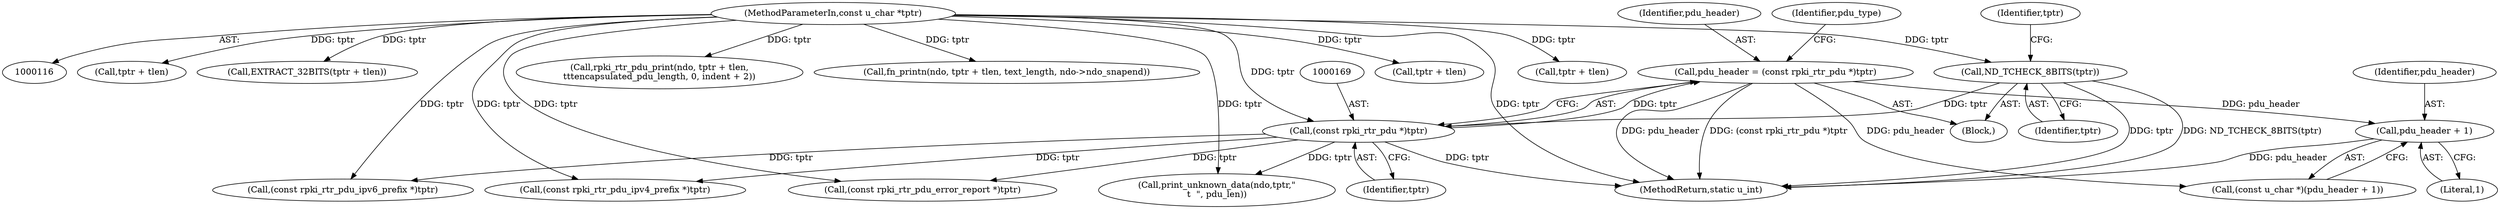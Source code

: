 digraph "0_tcpdump_83c64fce3a5226b080e535f5131a8a318f30e79b@pointer" {
"1000237" [label="(Call,pdu_header + 1)"];
"1000166" [label="(Call,pdu_header = (const rpki_rtr_pdu *)tptr)"];
"1000168" [label="(Call,(const rpki_rtr_pdu *)tptr)"];
"1000128" [label="(Call,ND_TCHECK_8BITS(tptr))"];
"1000118" [label="(MethodParameterIn,const u_char *tptr)"];
"1000168" [label="(Call,(const rpki_rtr_pdu *)tptr)"];
"1000128" [label="(Call,ND_TCHECK_8BITS(tptr))"];
"1000553" [label="(Call,tptr + tlen)"];
"1000524" [label="(Call,EXTRACT_32BITS(tptr + tlen))"];
"1000122" [label="(Block,)"];
"1000496" [label="(Call,rpki_rtr_pdu_print(ndo, tptr + tlen,\n\t\t\tencapsulated_pdu_length, 0, indent + 2))"];
"1000551" [label="(Call,fn_printn(ndo, tptr + tlen, text_length, ndo->ndo_snapend))"];
"1000612" [label="(MethodReturn,static u_int)"];
"1000170" [label="(Identifier,tptr)"];
"1000166" [label="(Call,pdu_header = (const rpki_rtr_pdu *)tptr)"];
"1000237" [label="(Call,pdu_header + 1)"];
"1000583" [label="(Call,print_unknown_data(ndo,tptr,\"\n\t  \", pdu_len))"];
"1000239" [label="(Literal,1)"];
"1000235" [label="(Call,(const u_char *)(pdu_header + 1))"];
"1000425" [label="(Call,(const rpki_rtr_pdu_error_report *)tptr)"];
"1000363" [label="(Call,(const rpki_rtr_pdu_ipv6_prefix *)tptr)"];
"1000238" [label="(Identifier,pdu_header)"];
"1000525" [label="(Call,tptr + tlen)"];
"1000118" [label="(MethodParameterIn,const u_char *tptr)"];
"1000498" [label="(Call,tptr + tlen)"];
"1000310" [label="(Call,(const rpki_rtr_pdu_ipv4_prefix *)tptr)"];
"1000133" [label="(Identifier,tptr)"];
"1000129" [label="(Identifier,tptr)"];
"1000167" [label="(Identifier,pdu_header)"];
"1000172" [label="(Identifier,pdu_type)"];
"1000237" -> "1000235"  [label="AST: "];
"1000237" -> "1000239"  [label="CFG: "];
"1000238" -> "1000237"  [label="AST: "];
"1000239" -> "1000237"  [label="AST: "];
"1000235" -> "1000237"  [label="CFG: "];
"1000237" -> "1000612"  [label="DDG: pdu_header"];
"1000166" -> "1000237"  [label="DDG: pdu_header"];
"1000166" -> "1000122"  [label="AST: "];
"1000166" -> "1000168"  [label="CFG: "];
"1000167" -> "1000166"  [label="AST: "];
"1000168" -> "1000166"  [label="AST: "];
"1000172" -> "1000166"  [label="CFG: "];
"1000166" -> "1000612"  [label="DDG: (const rpki_rtr_pdu *)tptr"];
"1000166" -> "1000612"  [label="DDG: pdu_header"];
"1000168" -> "1000166"  [label="DDG: tptr"];
"1000166" -> "1000235"  [label="DDG: pdu_header"];
"1000168" -> "1000170"  [label="CFG: "];
"1000169" -> "1000168"  [label="AST: "];
"1000170" -> "1000168"  [label="AST: "];
"1000168" -> "1000612"  [label="DDG: tptr"];
"1000128" -> "1000168"  [label="DDG: tptr"];
"1000118" -> "1000168"  [label="DDG: tptr"];
"1000168" -> "1000310"  [label="DDG: tptr"];
"1000168" -> "1000363"  [label="DDG: tptr"];
"1000168" -> "1000425"  [label="DDG: tptr"];
"1000168" -> "1000583"  [label="DDG: tptr"];
"1000128" -> "1000122"  [label="AST: "];
"1000128" -> "1000129"  [label="CFG: "];
"1000129" -> "1000128"  [label="AST: "];
"1000133" -> "1000128"  [label="CFG: "];
"1000128" -> "1000612"  [label="DDG: tptr"];
"1000128" -> "1000612"  [label="DDG: ND_TCHECK_8BITS(tptr)"];
"1000118" -> "1000128"  [label="DDG: tptr"];
"1000118" -> "1000116"  [label="AST: "];
"1000118" -> "1000612"  [label="DDG: tptr"];
"1000118" -> "1000310"  [label="DDG: tptr"];
"1000118" -> "1000363"  [label="DDG: tptr"];
"1000118" -> "1000425"  [label="DDG: tptr"];
"1000118" -> "1000496"  [label="DDG: tptr"];
"1000118" -> "1000498"  [label="DDG: tptr"];
"1000118" -> "1000524"  [label="DDG: tptr"];
"1000118" -> "1000525"  [label="DDG: tptr"];
"1000118" -> "1000551"  [label="DDG: tptr"];
"1000118" -> "1000553"  [label="DDG: tptr"];
"1000118" -> "1000583"  [label="DDG: tptr"];
}
